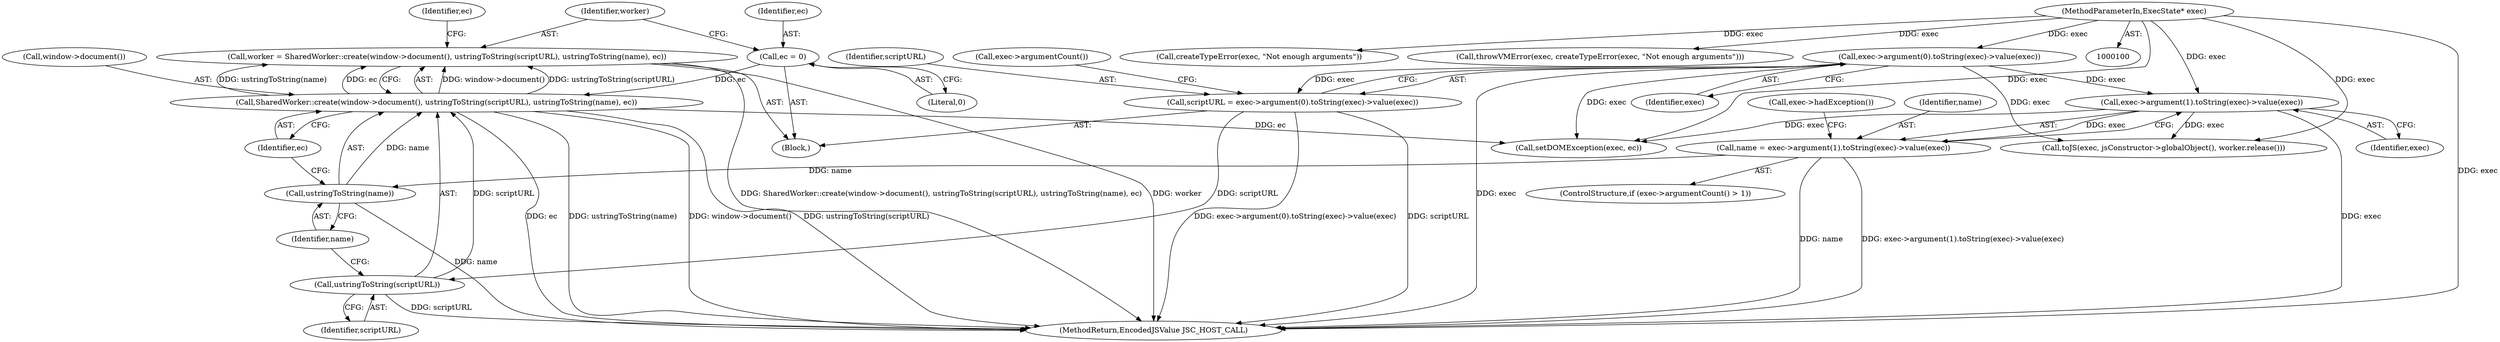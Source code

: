 digraph "0_Chrome_b944f670bb7a8a919daac497a4ea0536c954c201_4@API" {
"1000142" [label="(Call,worker = SharedWorker::create(window->document(), ustringToString(scriptURL), ustringToString(name), ec))"];
"1000144" [label="(Call,SharedWorker::create(window->document(), ustringToString(scriptURL), ustringToString(name), ec))"];
"1000146" [label="(Call,ustringToString(scriptURL))"];
"1000115" [label="(Call,scriptURL = exec->argument(0).toString(exec)->value(exec))"];
"1000117" [label="(Call,exec->argument(0).toString(exec)->value(exec))"];
"1000101" [label="(MethodParameterIn,ExecState* exec)"];
"1000148" [label="(Call,ustringToString(name))"];
"1000124" [label="(Call,name = exec->argument(1).toString(exec)->value(exec))"];
"1000126" [label="(Call,exec->argument(1).toString(exec)->value(exec))"];
"1000138" [label="(Call,ec = 0)"];
"1000154" [label="(Call,setDOMException(exec, ec))"];
"1000101" [label="(MethodParameterIn,ExecState* exec)"];
"1000142" [label="(Call,worker = SharedWorker::create(window->document(), ustringToString(scriptURL), ustringToString(name), ec))"];
"1000138" [label="(Call,ec = 0)"];
"1000117" [label="(Call,exec->argument(0).toString(exec)->value(exec))"];
"1000140" [label="(Literal,0)"];
"1000115" [label="(Call,scriptURL = exec->argument(0).toString(exec)->value(exec))"];
"1000163" [label="(Call,toJS(exec, jsConstructor->globalObject(), worker.release()))"];
"1000118" [label="(Identifier,exec)"];
"1000129" [label="(Call,exec->hadException())"];
"1000150" [label="(Identifier,ec)"];
"1000147" [label="(Identifier,scriptURL)"];
"1000111" [label="(Call,createTypeError(exec, \"Not enough arguments\"))"];
"1000145" [label="(Call,window->document())"];
"1000149" [label="(Identifier,name)"];
"1000122" [label="(Call,exec->argumentCount())"];
"1000152" [label="(Identifier,ec)"];
"1000126" [label="(Call,exec->argument(1).toString(exec)->value(exec))"];
"1000102" [label="(Block,)"];
"1000125" [label="(Identifier,name)"];
"1000116" [label="(Identifier,scriptURL)"];
"1000139" [label="(Identifier,ec)"];
"1000120" [label="(ControlStructure,if (exec->argumentCount() > 1))"];
"1000167" [label="(MethodReturn,EncodedJSValue JSC_HOST_CALL)"];
"1000127" [label="(Identifier,exec)"];
"1000148" [label="(Call,ustringToString(name))"];
"1000146" [label="(Call,ustringToString(scriptURL))"];
"1000143" [label="(Identifier,worker)"];
"1000109" [label="(Call,throwVMError(exec, createTypeError(exec, \"Not enough arguments\")))"];
"1000124" [label="(Call,name = exec->argument(1).toString(exec)->value(exec))"];
"1000144" [label="(Call,SharedWorker::create(window->document(), ustringToString(scriptURL), ustringToString(name), ec))"];
"1000142" -> "1000102"  [label="AST: "];
"1000142" -> "1000144"  [label="CFG: "];
"1000143" -> "1000142"  [label="AST: "];
"1000144" -> "1000142"  [label="AST: "];
"1000152" -> "1000142"  [label="CFG: "];
"1000142" -> "1000167"  [label="DDG: SharedWorker::create(window->document(), ustringToString(scriptURL), ustringToString(name), ec)"];
"1000142" -> "1000167"  [label="DDG: worker"];
"1000144" -> "1000142"  [label="DDG: window->document()"];
"1000144" -> "1000142"  [label="DDG: ustringToString(scriptURL)"];
"1000144" -> "1000142"  [label="DDG: ustringToString(name)"];
"1000144" -> "1000142"  [label="DDG: ec"];
"1000144" -> "1000150"  [label="CFG: "];
"1000145" -> "1000144"  [label="AST: "];
"1000146" -> "1000144"  [label="AST: "];
"1000148" -> "1000144"  [label="AST: "];
"1000150" -> "1000144"  [label="AST: "];
"1000144" -> "1000167"  [label="DDG: ec"];
"1000144" -> "1000167"  [label="DDG: ustringToString(name)"];
"1000144" -> "1000167"  [label="DDG: window->document()"];
"1000144" -> "1000167"  [label="DDG: ustringToString(scriptURL)"];
"1000146" -> "1000144"  [label="DDG: scriptURL"];
"1000148" -> "1000144"  [label="DDG: name"];
"1000138" -> "1000144"  [label="DDG: ec"];
"1000144" -> "1000154"  [label="DDG: ec"];
"1000146" -> "1000147"  [label="CFG: "];
"1000147" -> "1000146"  [label="AST: "];
"1000149" -> "1000146"  [label="CFG: "];
"1000146" -> "1000167"  [label="DDG: scriptURL"];
"1000115" -> "1000146"  [label="DDG: scriptURL"];
"1000115" -> "1000102"  [label="AST: "];
"1000115" -> "1000117"  [label="CFG: "];
"1000116" -> "1000115"  [label="AST: "];
"1000117" -> "1000115"  [label="AST: "];
"1000122" -> "1000115"  [label="CFG: "];
"1000115" -> "1000167"  [label="DDG: exec->argument(0).toString(exec)->value(exec)"];
"1000115" -> "1000167"  [label="DDG: scriptURL"];
"1000117" -> "1000115"  [label="DDG: exec"];
"1000117" -> "1000118"  [label="CFG: "];
"1000118" -> "1000117"  [label="AST: "];
"1000117" -> "1000167"  [label="DDG: exec"];
"1000101" -> "1000117"  [label="DDG: exec"];
"1000117" -> "1000126"  [label="DDG: exec"];
"1000117" -> "1000154"  [label="DDG: exec"];
"1000117" -> "1000163"  [label="DDG: exec"];
"1000101" -> "1000100"  [label="AST: "];
"1000101" -> "1000167"  [label="DDG: exec"];
"1000101" -> "1000109"  [label="DDG: exec"];
"1000101" -> "1000111"  [label="DDG: exec"];
"1000101" -> "1000126"  [label="DDG: exec"];
"1000101" -> "1000154"  [label="DDG: exec"];
"1000101" -> "1000163"  [label="DDG: exec"];
"1000148" -> "1000149"  [label="CFG: "];
"1000149" -> "1000148"  [label="AST: "];
"1000150" -> "1000148"  [label="CFG: "];
"1000148" -> "1000167"  [label="DDG: name"];
"1000124" -> "1000148"  [label="DDG: name"];
"1000124" -> "1000120"  [label="AST: "];
"1000124" -> "1000126"  [label="CFG: "];
"1000125" -> "1000124"  [label="AST: "];
"1000126" -> "1000124"  [label="AST: "];
"1000129" -> "1000124"  [label="CFG: "];
"1000124" -> "1000167"  [label="DDG: name"];
"1000124" -> "1000167"  [label="DDG: exec->argument(1).toString(exec)->value(exec)"];
"1000126" -> "1000124"  [label="DDG: exec"];
"1000126" -> "1000127"  [label="CFG: "];
"1000127" -> "1000126"  [label="AST: "];
"1000126" -> "1000167"  [label="DDG: exec"];
"1000126" -> "1000154"  [label="DDG: exec"];
"1000126" -> "1000163"  [label="DDG: exec"];
"1000138" -> "1000102"  [label="AST: "];
"1000138" -> "1000140"  [label="CFG: "];
"1000139" -> "1000138"  [label="AST: "];
"1000140" -> "1000138"  [label="AST: "];
"1000143" -> "1000138"  [label="CFG: "];
}
